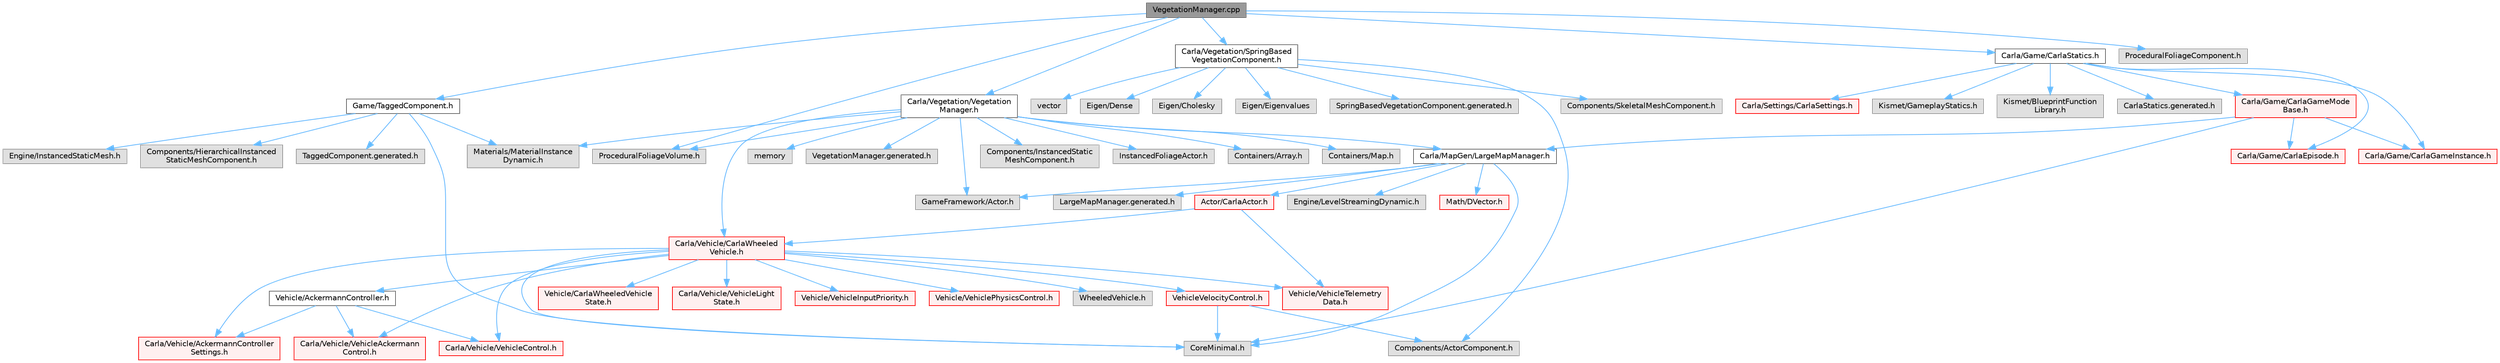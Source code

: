 digraph "VegetationManager.cpp"
{
 // INTERACTIVE_SVG=YES
 // LATEX_PDF_SIZE
  bgcolor="transparent";
  edge [fontname=Helvetica,fontsize=10,labelfontname=Helvetica,labelfontsize=10];
  node [fontname=Helvetica,fontsize=10,shape=box,height=0.2,width=0.4];
  Node1 [id="Node000001",label="VegetationManager.cpp",height=0.2,width=0.4,color="gray40", fillcolor="grey60", style="filled", fontcolor="black",tooltip=" "];
  Node1 -> Node2 [id="edge1_Node000001_Node000002",color="steelblue1",style="solid",tooltip=" "];
  Node2 [id="Node000002",label="ProceduralFoliageVolume.h",height=0.2,width=0.4,color="grey60", fillcolor="#E0E0E0", style="filled",tooltip=" "];
  Node1 -> Node3 [id="edge2_Node000001_Node000003",color="steelblue1",style="solid",tooltip=" "];
  Node3 [id="Node000003",label="ProceduralFoliageComponent.h",height=0.2,width=0.4,color="grey60", fillcolor="#E0E0E0", style="filled",tooltip=" "];
  Node1 -> Node4 [id="edge3_Node000001_Node000004",color="steelblue1",style="solid",tooltip=" "];
  Node4 [id="Node000004",label="Carla/Vegetation/Vegetation\lManager.h",height=0.2,width=0.4,color="grey40", fillcolor="white", style="filled",URL="$d9/d64/VegetationManager_8h.html",tooltip=" "];
  Node4 -> Node5 [id="edge4_Node000004_Node000005",color="steelblue1",style="solid",tooltip=" "];
  Node5 [id="Node000005",label="GameFramework/Actor.h",height=0.2,width=0.4,color="grey60", fillcolor="#E0E0E0", style="filled",tooltip=" "];
  Node4 -> Node2 [id="edge5_Node000004_Node000002",color="steelblue1",style="solid",tooltip=" "];
  Node4 -> Node6 [id="edge6_Node000004_Node000006",color="steelblue1",style="solid",tooltip=" "];
  Node6 [id="Node000006",label="Components/InstancedStatic\lMeshComponent.h",height=0.2,width=0.4,color="grey60", fillcolor="#E0E0E0", style="filled",tooltip=" "];
  Node4 -> Node7 [id="edge7_Node000004_Node000007",color="steelblue1",style="solid",tooltip=" "];
  Node7 [id="Node000007",label="Materials/MaterialInstance\lDynamic.h",height=0.2,width=0.4,color="grey60", fillcolor="#E0E0E0", style="filled",tooltip=" "];
  Node4 -> Node8 [id="edge8_Node000004_Node000008",color="steelblue1",style="solid",tooltip=" "];
  Node8 [id="Node000008",label="InstancedFoliageActor.h",height=0.2,width=0.4,color="grey60", fillcolor="#E0E0E0", style="filled",tooltip=" "];
  Node4 -> Node9 [id="edge9_Node000004_Node000009",color="steelblue1",style="solid",tooltip=" "];
  Node9 [id="Node000009",label="Containers/Array.h",height=0.2,width=0.4,color="grey60", fillcolor="#E0E0E0", style="filled",tooltip=" "];
  Node4 -> Node10 [id="edge10_Node000004_Node000010",color="steelblue1",style="solid",tooltip=" "];
  Node10 [id="Node000010",label="Containers/Map.h",height=0.2,width=0.4,color="grey60", fillcolor="#E0E0E0", style="filled",tooltip=" "];
  Node4 -> Node11 [id="edge11_Node000004_Node000011",color="steelblue1",style="solid",tooltip=" "];
  Node11 [id="Node000011",label="Carla/MapGen/LargeMapManager.h",height=0.2,width=0.4,color="grey40", fillcolor="white", style="filled",URL="$d3/d30/LargeMapManager_8h.html",tooltip=" "];
  Node11 -> Node12 [id="edge12_Node000011_Node000012",color="steelblue1",style="solid",tooltip=" "];
  Node12 [id="Node000012",label="CoreMinimal.h",height=0.2,width=0.4,color="grey60", fillcolor="#E0E0E0", style="filled",tooltip=" "];
  Node11 -> Node13 [id="edge13_Node000011_Node000013",color="steelblue1",style="solid",tooltip=" "];
  Node13 [id="Node000013",label="Actor/CarlaActor.h",height=0.2,width=0.4,color="red", fillcolor="#FFF0F0", style="filled",URL="$de/d36/CarlaActor_8h.html",tooltip=" "];
  Node13 -> Node171 [id="edge14_Node000013_Node000171",color="steelblue1",style="solid",tooltip=" "];
  Node171 [id="Node000171",label="Carla/Vehicle/CarlaWheeled\lVehicle.h",height=0.2,width=0.4,color="red", fillcolor="#FFF0F0", style="filled",URL="$d3/d00/CarlaWheeledVehicle_8h.html",tooltip=" "];
  Node171 -> Node172 [id="edge15_Node000171_Node000172",color="steelblue1",style="solid",tooltip=" "];
  Node172 [id="Node000172",label="WheeledVehicle.h",height=0.2,width=0.4,color="grey60", fillcolor="#E0E0E0", style="filled",tooltip=" "];
  Node171 -> Node173 [id="edge16_Node000171_Node000173",color="steelblue1",style="solid",tooltip=" "];
  Node173 [id="Node000173",label="Vehicle/AckermannController.h",height=0.2,width=0.4,color="grey40", fillcolor="white", style="filled",URL="$d0/d4d/AckermannController_8h.html",tooltip=" "];
  Node173 -> Node71 [id="edge17_Node000173_Node000071",color="steelblue1",style="solid",tooltip=" "];
  Node71 [id="Node000071",label="Carla/Vehicle/AckermannController\lSettings.h",height=0.2,width=0.4,color="red", fillcolor="#FFF0F0", style="filled",URL="$df/d92/Unreal_2CarlaUE4_2Plugins_2Carla_2Source_2Carla_2Vehicle_2AckermannControllerSettings_8h.html",tooltip=" "];
  Node173 -> Node73 [id="edge18_Node000173_Node000073",color="steelblue1",style="solid",tooltip=" "];
  Node73 [id="Node000073",label="Carla/Vehicle/VehicleAckermann\lControl.h",height=0.2,width=0.4,color="red", fillcolor="#FFF0F0", style="filled",URL="$d7/d1a/Unreal_2CarlaUE4_2Plugins_2Carla_2Source_2Carla_2Vehicle_2VehicleAckermannControl_8h.html",tooltip=" "];
  Node173 -> Node75 [id="edge19_Node000173_Node000075",color="steelblue1",style="solid",tooltip=" "];
  Node75 [id="Node000075",label="Carla/Vehicle/VehicleControl.h",height=0.2,width=0.4,color="red", fillcolor="#FFF0F0", style="filled",URL="$d4/dbd/Unreal_2CarlaUE4_2Plugins_2Carla_2Source_2Carla_2Vehicle_2VehicleControl_8h.html",tooltip=" "];
  Node171 -> Node71 [id="edge20_Node000171_Node000071",color="steelblue1",style="solid",tooltip=" "];
  Node171 -> Node174 [id="edge21_Node000171_Node000174",color="steelblue1",style="solid",tooltip=" "];
  Node174 [id="Node000174",label="Vehicle/CarlaWheeledVehicle\lState.h",height=0.2,width=0.4,color="red", fillcolor="#FFF0F0", style="filled",URL="$d7/dab/CarlaWheeledVehicleState_8h.html",tooltip=" "];
  Node171 -> Node73 [id="edge22_Node000171_Node000073",color="steelblue1",style="solid",tooltip=" "];
  Node171 -> Node75 [id="edge23_Node000171_Node000075",color="steelblue1",style="solid",tooltip=" "];
  Node171 -> Node77 [id="edge24_Node000171_Node000077",color="steelblue1",style="solid",tooltip=" "];
  Node77 [id="Node000077",label="Carla/Vehicle/VehicleLight\lState.h",height=0.2,width=0.4,color="red", fillcolor="#FFF0F0", style="filled",URL="$d6/d6c/Unreal_2CarlaUE4_2Plugins_2Carla_2Source_2Carla_2Vehicle_2VehicleLightState_8h.html",tooltip=" "];
  Node171 -> Node79 [id="edge25_Node000171_Node000079",color="steelblue1",style="solid",tooltip=" "];
  Node79 [id="Node000079",label="Vehicle/VehicleInputPriority.h",height=0.2,width=0.4,color="red", fillcolor="#FFF0F0", style="filled",URL="$db/d8b/VehicleInputPriority_8h.html",tooltip=" "];
  Node171 -> Node81 [id="edge26_Node000171_Node000081",color="steelblue1",style="solid",tooltip=" "];
  Node81 [id="Node000081",label="Vehicle/VehiclePhysicsControl.h",height=0.2,width=0.4,color="red", fillcolor="#FFF0F0", style="filled",URL="$d3/d90/Unreal_2CarlaUE4_2Plugins_2Carla_2Source_2Carla_2Vehicle_2VehiclePhysicsControl_8h.html",tooltip=" "];
  Node171 -> Node176 [id="edge27_Node000171_Node000176",color="steelblue1",style="solid",tooltip=" "];
  Node176 [id="Node000176",label="Vehicle/VehicleTelemetry\lData.h",height=0.2,width=0.4,color="red", fillcolor="#FFF0F0", style="filled",URL="$de/dcb/Unreal_2CarlaUE4_2Plugins_2Carla_2Source_2Carla_2Vehicle_2VehicleTelemetryData_8h.html",tooltip=" "];
  Node171 -> Node178 [id="edge28_Node000171_Node000178",color="steelblue1",style="solid",tooltip=" "];
  Node178 [id="Node000178",label="VehicleVelocityControl.h",height=0.2,width=0.4,color="red", fillcolor="#FFF0F0", style="filled",URL="$d6/df3/VehicleVelocityControl_8h.html",tooltip=" "];
  Node178 -> Node179 [id="edge29_Node000178_Node000179",color="steelblue1",style="solid",tooltip=" "];
  Node179 [id="Node000179",label="Components/ActorComponent.h",height=0.2,width=0.4,color="grey60", fillcolor="#E0E0E0", style="filled",tooltip=" "];
  Node178 -> Node12 [id="edge30_Node000178_Node000012",color="steelblue1",style="solid",tooltip=" "];
  Node171 -> Node12 [id="edge31_Node000171_Node000012",color="steelblue1",style="solid",tooltip=" "];
  Node13 -> Node176 [id="edge32_Node000013_Node000176",color="steelblue1",style="solid",tooltip=" "];
  Node11 -> Node5 [id="edge33_Node000011_Node000005",color="steelblue1",style="solid",tooltip=" "];
  Node11 -> Node204 [id="edge34_Node000011_Node000204",color="steelblue1",style="solid",tooltip=" "];
  Node204 [id="Node000204",label="Engine/LevelStreamingDynamic.h",height=0.2,width=0.4,color="grey60", fillcolor="#E0E0E0", style="filled",tooltip=" "];
  Node11 -> Node45 [id="edge35_Node000011_Node000045",color="steelblue1",style="solid",tooltip=" "];
  Node45 [id="Node000045",label="Math/DVector.h",height=0.2,width=0.4,color="red", fillcolor="#FFF0F0", style="filled",URL="$d5/d94/DVector_8h.html",tooltip=" "];
  Node11 -> Node205 [id="edge36_Node000011_Node000205",color="steelblue1",style="solid",tooltip=" "];
  Node205 [id="Node000205",label="LargeMapManager.generated.h",height=0.2,width=0.4,color="grey60", fillcolor="#E0E0E0", style="filled",tooltip=" "];
  Node4 -> Node171 [id="edge37_Node000004_Node000171",color="steelblue1",style="solid",tooltip=" "];
  Node4 -> Node41 [id="edge38_Node000004_Node000041",color="steelblue1",style="solid",tooltip=" "];
  Node41 [id="Node000041",label="memory",height=0.2,width=0.4,color="grey60", fillcolor="#E0E0E0", style="filled",tooltip=" "];
  Node4 -> Node206 [id="edge39_Node000004_Node000206",color="steelblue1",style="solid",tooltip=" "];
  Node206 [id="Node000206",label="VegetationManager.generated.h",height=0.2,width=0.4,color="grey60", fillcolor="#E0E0E0", style="filled",tooltip=" "];
  Node1 -> Node207 [id="edge40_Node000001_Node000207",color="steelblue1",style="solid",tooltip=" "];
  Node207 [id="Node000207",label="Carla/Vegetation/SpringBased\lVegetationComponent.h",height=0.2,width=0.4,color="grey40", fillcolor="white", style="filled",URL="$dc/d32/SpringBasedVegetationComponent_8h.html",tooltip=" "];
  Node207 -> Node179 [id="edge41_Node000207_Node000179",color="steelblue1",style="solid",tooltip=" "];
  Node207 -> Node208 [id="edge42_Node000207_Node000208",color="steelblue1",style="solid",tooltip=" "];
  Node208 [id="Node000208",label="Components/SkeletalMeshComponent.h",height=0.2,width=0.4,color="grey60", fillcolor="#E0E0E0", style="filled",tooltip=" "];
  Node207 -> Node66 [id="edge43_Node000207_Node000066",color="steelblue1",style="solid",tooltip=" "];
  Node66 [id="Node000066",label="vector",height=0.2,width=0.4,color="grey60", fillcolor="#E0E0E0", style="filled",tooltip=" "];
  Node207 -> Node209 [id="edge44_Node000207_Node000209",color="steelblue1",style="solid",tooltip=" "];
  Node209 [id="Node000209",label="Eigen/Dense",height=0.2,width=0.4,color="grey60", fillcolor="#E0E0E0", style="filled",tooltip=" "];
  Node207 -> Node210 [id="edge45_Node000207_Node000210",color="steelblue1",style="solid",tooltip=" "];
  Node210 [id="Node000210",label="Eigen/Cholesky",height=0.2,width=0.4,color="grey60", fillcolor="#E0E0E0", style="filled",tooltip=" "];
  Node207 -> Node211 [id="edge46_Node000207_Node000211",color="steelblue1",style="solid",tooltip=" "];
  Node211 [id="Node000211",label="Eigen/Eigenvalues",height=0.2,width=0.4,color="grey60", fillcolor="#E0E0E0", style="filled",tooltip=" "];
  Node207 -> Node212 [id="edge47_Node000207_Node000212",color="steelblue1",style="solid",tooltip=" "];
  Node212 [id="Node000212",label="SpringBasedVegetationComponent.generated.h",height=0.2,width=0.4,color="grey60", fillcolor="#E0E0E0", style="filled",tooltip=" "];
  Node1 -> Node213 [id="edge48_Node000001_Node000213",color="steelblue1",style="solid",tooltip=" "];
  Node213 [id="Node000213",label="Carla/Game/CarlaStatics.h",height=0.2,width=0.4,color="grey40", fillcolor="white", style="filled",URL="$d9/dc8/CarlaStatics_8h.html",tooltip=" "];
  Node213 -> Node214 [id="edge49_Node000213_Node000214",color="steelblue1",style="solid",tooltip=" "];
  Node214 [id="Node000214",label="Carla/Game/CarlaEpisode.h",height=0.2,width=0.4,color="red", fillcolor="#FFF0F0", style="filled",URL="$de/db8/CarlaEpisode_8h.html",tooltip=" "];
  Node213 -> Node345 [id="edge50_Node000213_Node000345",color="steelblue1",style="solid",tooltip=" "];
  Node345 [id="Node000345",label="Carla/Game/CarlaGameInstance.h",height=0.2,width=0.4,color="red", fillcolor="#FFF0F0", style="filled",URL="$d2/dba/CarlaGameInstance_8h.html",tooltip=" "];
  Node213 -> Node354 [id="edge51_Node000213_Node000354",color="steelblue1",style="solid",tooltip=" "];
  Node354 [id="Node000354",label="Carla/Game/CarlaGameMode\lBase.h",height=0.2,width=0.4,color="red", fillcolor="#FFF0F0", style="filled",URL="$d3/d49/CarlaGameModeBase_8h.html",tooltip=" "];
  Node354 -> Node12 [id="edge52_Node000354_Node000012",color="steelblue1",style="solid",tooltip=" "];
  Node354 -> Node214 [id="edge53_Node000354_Node000214",color="steelblue1",style="solid",tooltip=" "];
  Node354 -> Node345 [id="edge54_Node000354_Node000345",color="steelblue1",style="solid",tooltip=" "];
  Node354 -> Node11 [id="edge55_Node000354_Node000011",color="steelblue1",style="solid",tooltip=" "];
  Node213 -> Node400 [id="edge56_Node000213_Node000400",color="steelblue1",style="solid",tooltip=" "];
  Node400 [id="Node000400",label="Carla/Settings/CarlaSettings.h",height=0.2,width=0.4,color="red", fillcolor="#FFF0F0", style="filled",URL="$d3/d4e/CarlaSettings_8h.html",tooltip=" "];
  Node213 -> Node402 [id="edge57_Node000213_Node000402",color="steelblue1",style="solid",tooltip=" "];
  Node402 [id="Node000402",label="Kismet/GameplayStatics.h",height=0.2,width=0.4,color="grey60", fillcolor="#E0E0E0", style="filled",tooltip=" "];
  Node213 -> Node276 [id="edge58_Node000213_Node000276",color="steelblue1",style="solid",tooltip=" "];
  Node276 [id="Node000276",label="Kismet/BlueprintFunction\lLibrary.h",height=0.2,width=0.4,color="grey60", fillcolor="#E0E0E0", style="filled",tooltip=" "];
  Node213 -> Node403 [id="edge59_Node000213_Node000403",color="steelblue1",style="solid",tooltip=" "];
  Node403 [id="Node000403",label="CarlaStatics.generated.h",height=0.2,width=0.4,color="grey60", fillcolor="#E0E0E0", style="filled",tooltip=" "];
  Node1 -> Node404 [id="edge60_Node000001_Node000404",color="steelblue1",style="solid",tooltip=" "];
  Node404 [id="Node000404",label="Game/TaggedComponent.h",height=0.2,width=0.4,color="grey40", fillcolor="white", style="filled",URL="$de/d95/TaggedComponent_8h.html",tooltip=" "];
  Node404 -> Node12 [id="edge61_Node000404_Node000012",color="steelblue1",style="solid",tooltip=" "];
  Node404 -> Node7 [id="edge62_Node000404_Node000007",color="steelblue1",style="solid",tooltip=" "];
  Node404 -> Node405 [id="edge63_Node000404_Node000405",color="steelblue1",style="solid",tooltip=" "];
  Node405 [id="Node000405",label="Engine/InstancedStaticMesh.h",height=0.2,width=0.4,color="grey60", fillcolor="#E0E0E0", style="filled",tooltip=" "];
  Node404 -> Node406 [id="edge64_Node000404_Node000406",color="steelblue1",style="solid",tooltip=" "];
  Node406 [id="Node000406",label="Components/HierarchicalInstanced\lStaticMeshComponent.h",height=0.2,width=0.4,color="grey60", fillcolor="#E0E0E0", style="filled",tooltip=" "];
  Node404 -> Node407 [id="edge65_Node000404_Node000407",color="steelblue1",style="solid",tooltip=" "];
  Node407 [id="Node000407",label="TaggedComponent.generated.h",height=0.2,width=0.4,color="grey60", fillcolor="#E0E0E0", style="filled",tooltip=" "];
}

